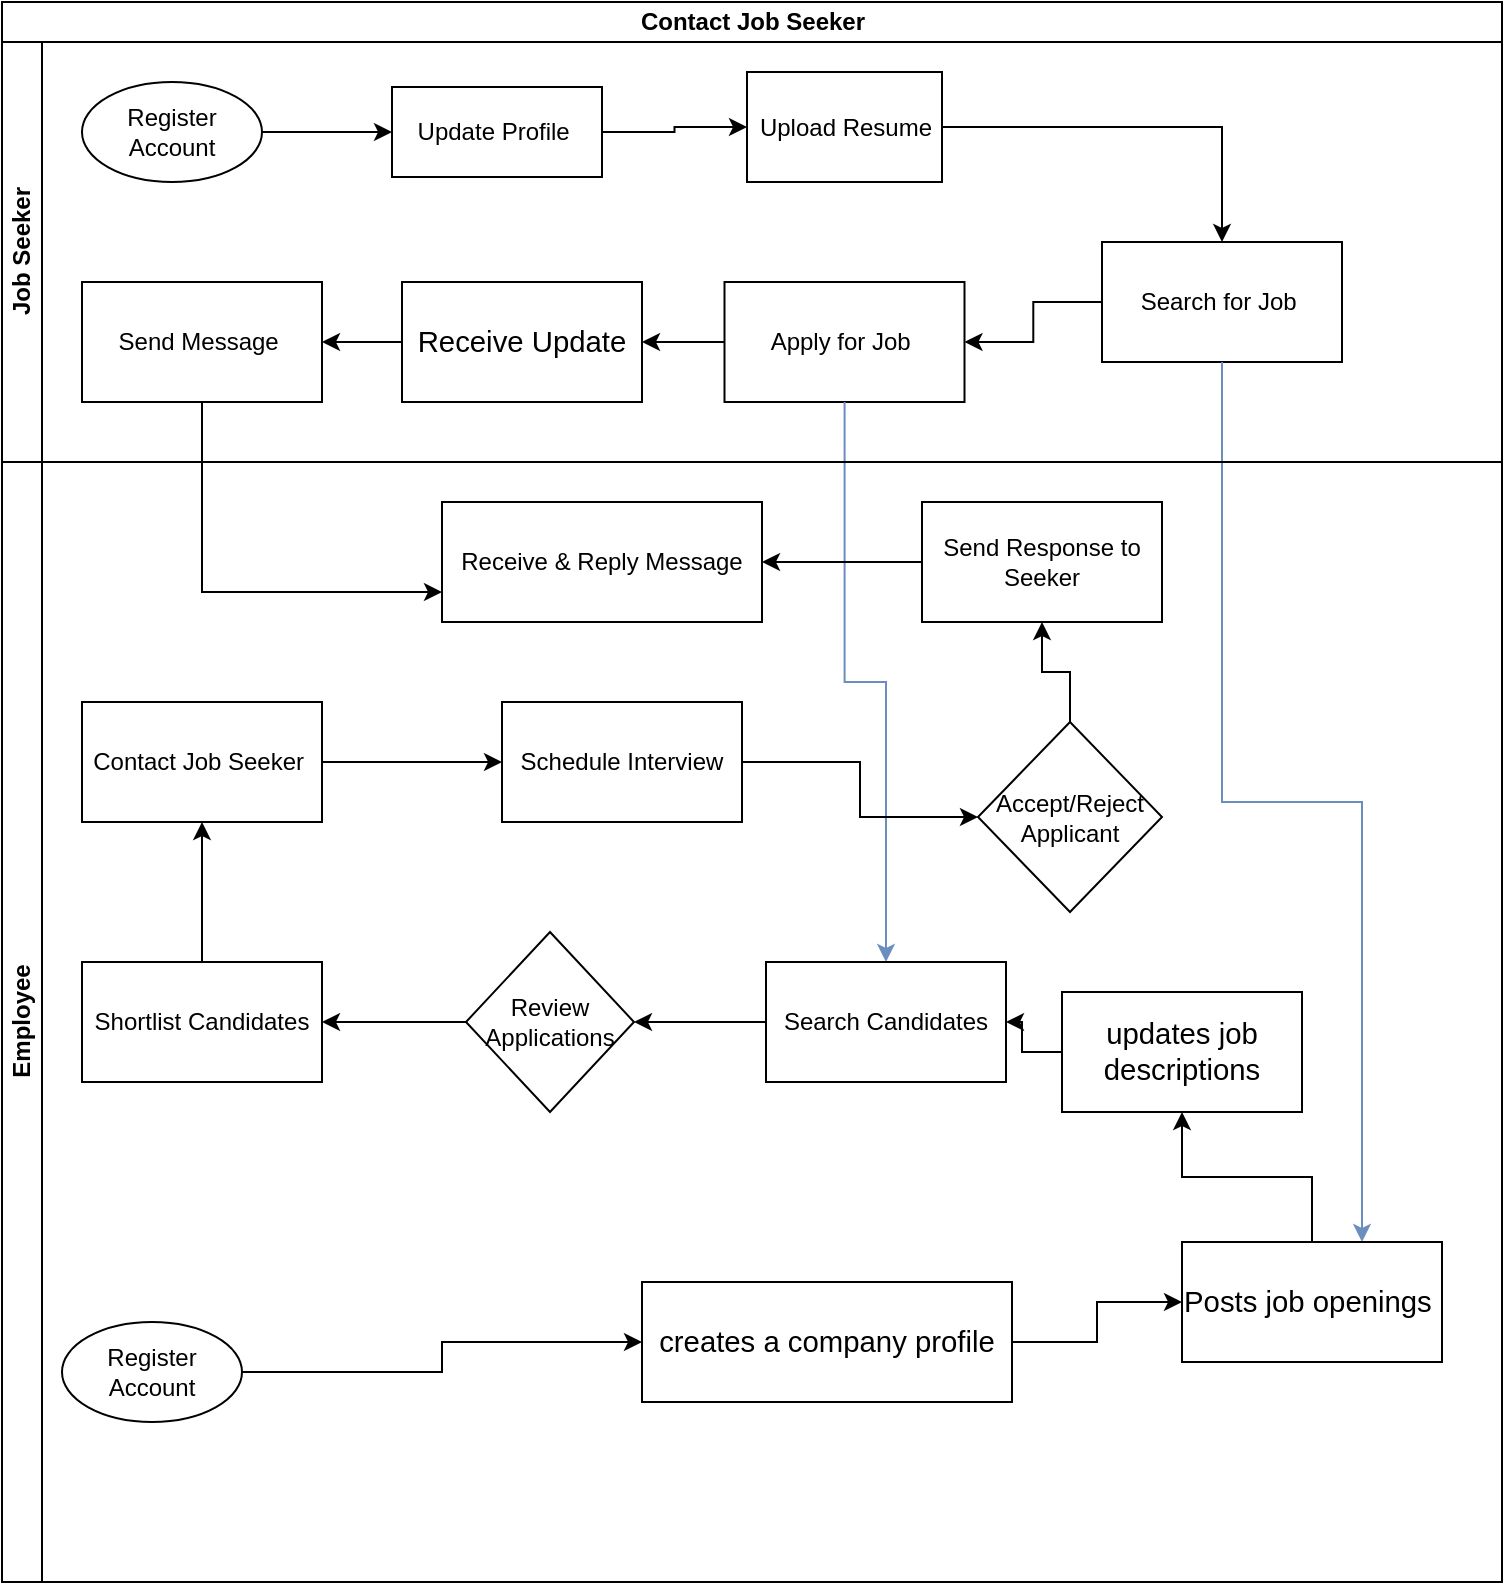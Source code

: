 <mxfile version="26.1.1">
  <diagram id="prtHgNgQTEPvFCAcTncT" name="Page-1">
    <mxGraphModel dx="1050" dy="522" grid="1" gridSize="10" guides="1" tooltips="1" connect="1" arrows="1" fold="1" page="1" pageScale="1" pageWidth="827" pageHeight="1169" math="0" shadow="0">
      <root>
        <mxCell id="0" />
        <mxCell id="1" parent="0" />
        <mxCell id="PhMuikcm6n4okIbUqbu8-10" value="Contact Job Seeker" style="swimlane;childLayout=stackLayout;resizeParent=1;resizeParentMax=0;horizontal=1;startSize=20;horizontalStack=0;html=1;" parent="1" vertex="1">
          <mxGeometry x="140" y="260" width="750" height="790" as="geometry" />
        </mxCell>
        <mxCell id="PhMuikcm6n4okIbUqbu8-11" value="Job Seeker" style="swimlane;startSize=20;horizontal=0;html=1;direction=east;" parent="PhMuikcm6n4okIbUqbu8-10" vertex="1">
          <mxGeometry y="20" width="750" height="210" as="geometry">
            <mxRectangle y="20" width="480" height="30" as="alternateBounds" />
          </mxGeometry>
        </mxCell>
        <mxCell id="PhMuikcm6n4okIbUqbu8-29" value="" style="edgeStyle=orthogonalEdgeStyle;rounded=0;orthogonalLoop=1;jettySize=auto;html=1;" parent="PhMuikcm6n4okIbUqbu8-11" source="PhMuikcm6n4okIbUqbu8-14" target="PhMuikcm6n4okIbUqbu8-28" edge="1">
          <mxGeometry relative="1" as="geometry" />
        </mxCell>
        <mxCell id="PhMuikcm6n4okIbUqbu8-14" value="Register Account" style="ellipse;whiteSpace=wrap;html=1;" parent="PhMuikcm6n4okIbUqbu8-11" vertex="1">
          <mxGeometry x="40" y="20" width="90" height="50" as="geometry" />
        </mxCell>
        <mxCell id="PhMuikcm6n4okIbUqbu8-31" value="" style="edgeStyle=orthogonalEdgeStyle;rounded=0;orthogonalLoop=1;jettySize=auto;html=1;" parent="PhMuikcm6n4okIbUqbu8-11" source="PhMuikcm6n4okIbUqbu8-28" target="PhMuikcm6n4okIbUqbu8-30" edge="1">
          <mxGeometry relative="1" as="geometry" />
        </mxCell>
        <mxCell id="PhMuikcm6n4okIbUqbu8-28" value="Update Profile&amp;nbsp;" style="whiteSpace=wrap;html=1;" parent="PhMuikcm6n4okIbUqbu8-11" vertex="1">
          <mxGeometry x="195" y="22.5" width="105" height="45" as="geometry" />
        </mxCell>
        <mxCell id="PhMuikcm6n4okIbUqbu8-34" value="" style="edgeStyle=orthogonalEdgeStyle;rounded=0;orthogonalLoop=1;jettySize=auto;html=1;" parent="PhMuikcm6n4okIbUqbu8-11" source="PhMuikcm6n4okIbUqbu8-30" target="PhMuikcm6n4okIbUqbu8-33" edge="1">
          <mxGeometry relative="1" as="geometry" />
        </mxCell>
        <mxCell id="PhMuikcm6n4okIbUqbu8-30" value="Upload Resume" style="whiteSpace=wrap;html=1;" parent="PhMuikcm6n4okIbUqbu8-11" vertex="1">
          <mxGeometry x="372.5" y="15" width="97.5" height="55" as="geometry" />
        </mxCell>
        <mxCell id="PhMuikcm6n4okIbUqbu8-36" value="" style="edgeStyle=orthogonalEdgeStyle;rounded=0;orthogonalLoop=1;jettySize=auto;html=1;" parent="PhMuikcm6n4okIbUqbu8-11" source="PhMuikcm6n4okIbUqbu8-33" target="PhMuikcm6n4okIbUqbu8-35" edge="1">
          <mxGeometry relative="1" as="geometry" />
        </mxCell>
        <mxCell id="PhMuikcm6n4okIbUqbu8-33" value="Search for Job&amp;nbsp;" style="whiteSpace=wrap;html=1;" parent="PhMuikcm6n4okIbUqbu8-11" vertex="1">
          <mxGeometry x="550" y="100" width="120" height="60" as="geometry" />
        </mxCell>
        <mxCell id="PhMuikcm6n4okIbUqbu8-70" value="" style="edgeStyle=orthogonalEdgeStyle;rounded=0;orthogonalLoop=1;jettySize=auto;html=1;" parent="PhMuikcm6n4okIbUqbu8-11" source="PhMuikcm6n4okIbUqbu8-35" target="PhMuikcm6n4okIbUqbu8-69" edge="1">
          <mxGeometry relative="1" as="geometry" />
        </mxCell>
        <mxCell id="PhMuikcm6n4okIbUqbu8-35" value="Apply for Job&amp;nbsp;" style="whiteSpace=wrap;html=1;" parent="PhMuikcm6n4okIbUqbu8-11" vertex="1">
          <mxGeometry x="361.25" y="120" width="120" height="60" as="geometry" />
        </mxCell>
        <mxCell id="PhMuikcm6n4okIbUqbu8-72" value="" style="edgeStyle=orthogonalEdgeStyle;rounded=0;orthogonalLoop=1;jettySize=auto;html=1;" parent="PhMuikcm6n4okIbUqbu8-11" source="PhMuikcm6n4okIbUqbu8-69" target="PhMuikcm6n4okIbUqbu8-71" edge="1">
          <mxGeometry relative="1" as="geometry" />
        </mxCell>
        <mxCell id="PhMuikcm6n4okIbUqbu8-69" value="&lt;span style=&quot;font-size:11.0pt;line-height:&lt;br/&gt;115%;font-family:&amp;quot;Arial&amp;quot;,sans-serif;mso-ascii-theme-font:minor-latin;&lt;br/&gt;mso-fareast-font-family:&amp;quot;Yu Gothic&amp;quot;;mso-fareast-theme-font:minor-fareast;&lt;br/&gt;mso-hansi-theme-font:minor-latin;mso-bidi-theme-font:minor-latin;mso-ansi-language:&lt;br/&gt;VI;mso-fareast-language:JA;mso-bidi-language:AR-SA&quot; lang=&quot;VI&quot;&gt;Receive Update&lt;/span&gt;" style="whiteSpace=wrap;html=1;" parent="PhMuikcm6n4okIbUqbu8-11" vertex="1">
          <mxGeometry x="200" y="120" width="120" height="60" as="geometry" />
        </mxCell>
        <mxCell id="PhMuikcm6n4okIbUqbu8-71" value="Send Message&amp;nbsp;" style="whiteSpace=wrap;html=1;" parent="PhMuikcm6n4okIbUqbu8-11" vertex="1">
          <mxGeometry x="40" y="120" width="120" height="60" as="geometry" />
        </mxCell>
        <mxCell id="PhMuikcm6n4okIbUqbu8-42" style="edgeStyle=orthogonalEdgeStyle;rounded=0;orthogonalLoop=1;jettySize=auto;html=1;fillColor=#dae8fc;strokeColor=#6c8ebf;" parent="PhMuikcm6n4okIbUqbu8-10" source="PhMuikcm6n4okIbUqbu8-33" target="PhMuikcm6n4okIbUqbu8-37" edge="1">
          <mxGeometry relative="1" as="geometry">
            <Array as="points">
              <mxPoint x="610" y="400" />
              <mxPoint x="680" y="400" />
            </Array>
          </mxGeometry>
        </mxCell>
        <mxCell id="PhMuikcm6n4okIbUqbu8-46" style="edgeStyle=orthogonalEdgeStyle;rounded=0;orthogonalLoop=1;jettySize=auto;html=1;fillColor=#dae8fc;strokeColor=#6c8ebf;" parent="PhMuikcm6n4okIbUqbu8-10" source="PhMuikcm6n4okIbUqbu8-35" target="PhMuikcm6n4okIbUqbu8-43" edge="1">
          <mxGeometry relative="1" as="geometry" />
        </mxCell>
        <mxCell id="PhMuikcm6n4okIbUqbu8-12" value="Employee" style="swimlane;startSize=20;horizontal=0;html=1;" parent="PhMuikcm6n4okIbUqbu8-10" vertex="1">
          <mxGeometry y="230" width="750" height="560" as="geometry" />
        </mxCell>
        <mxCell id="PhMuikcm6n4okIbUqbu8-27" value="" style="edgeStyle=orthogonalEdgeStyle;rounded=0;orthogonalLoop=1;jettySize=auto;html=1;" parent="PhMuikcm6n4okIbUqbu8-12" source="PhMuikcm6n4okIbUqbu8-25" target="PhMuikcm6n4okIbUqbu8-26" edge="1">
          <mxGeometry relative="1" as="geometry" />
        </mxCell>
        <mxCell id="PhMuikcm6n4okIbUqbu8-25" value="Register Account" style="ellipse;whiteSpace=wrap;html=1;" parent="PhMuikcm6n4okIbUqbu8-12" vertex="1">
          <mxGeometry x="30" y="430" width="90" height="50" as="geometry" />
        </mxCell>
        <mxCell id="PhMuikcm6n4okIbUqbu8-38" value="" style="edgeStyle=orthogonalEdgeStyle;rounded=0;orthogonalLoop=1;jettySize=auto;html=1;" parent="PhMuikcm6n4okIbUqbu8-12" source="PhMuikcm6n4okIbUqbu8-26" target="PhMuikcm6n4okIbUqbu8-37" edge="1">
          <mxGeometry relative="1" as="geometry" />
        </mxCell>
        <mxCell id="PhMuikcm6n4okIbUqbu8-26" value="&lt;span style=&quot;font-size:11.0pt;line-height:&lt;br/&gt;115%;font-family:&amp;quot;Arial&amp;quot;,sans-serif;mso-ascii-theme-font:minor-latin;&lt;br/&gt;mso-fareast-font-family:&amp;quot;Yu Gothic&amp;quot;;mso-fareast-theme-font:minor-fareast;&lt;br/&gt;mso-hansi-theme-font:minor-latin;mso-bidi-theme-font:minor-latin;mso-ansi-language:&lt;br/&gt;VI;mso-fareast-language:JA;mso-bidi-language:AR-SA&quot; lang=&quot;VI&quot;&gt;creates a company profile&lt;/span&gt;" style="whiteSpace=wrap;html=1;" parent="PhMuikcm6n4okIbUqbu8-12" vertex="1">
          <mxGeometry x="320" y="410" width="185" height="60" as="geometry" />
        </mxCell>
        <mxCell id="PhMuikcm6n4okIbUqbu8-41" value="" style="edgeStyle=orthogonalEdgeStyle;rounded=0;orthogonalLoop=1;jettySize=auto;html=1;" parent="PhMuikcm6n4okIbUqbu8-12" source="PhMuikcm6n4okIbUqbu8-37" target="PhMuikcm6n4okIbUqbu8-40" edge="1">
          <mxGeometry relative="1" as="geometry" />
        </mxCell>
        <mxCell id="PhMuikcm6n4okIbUqbu8-37" value="&lt;span style=&quot;font-size:11.0pt;line-height:&lt;br/&gt;115%;font-family:&amp;quot;Arial&amp;quot;,sans-serif;mso-ascii-theme-font:minor-latin;&lt;br/&gt;mso-fareast-font-family:&amp;quot;Yu Gothic&amp;quot;;mso-fareast-theme-font:minor-fareast;&lt;br/&gt;mso-hansi-theme-font:minor-latin;mso-bidi-theme-font:minor-latin;mso-ansi-language:&lt;br/&gt;VI;mso-fareast-language:JA;mso-bidi-language:AR-SA&quot; lang=&quot;VI&quot;&gt;Posts job openings&amp;nbsp;&lt;/span&gt;" style="whiteSpace=wrap;html=1;" parent="PhMuikcm6n4okIbUqbu8-12" vertex="1">
          <mxGeometry x="590" y="390" width="130" height="60" as="geometry" />
        </mxCell>
        <mxCell id="PhMuikcm6n4okIbUqbu8-44" value="" style="edgeStyle=orthogonalEdgeStyle;rounded=0;orthogonalLoop=1;jettySize=auto;html=1;" parent="PhMuikcm6n4okIbUqbu8-12" source="PhMuikcm6n4okIbUqbu8-40" target="PhMuikcm6n4okIbUqbu8-43" edge="1">
          <mxGeometry relative="1" as="geometry" />
        </mxCell>
        <mxCell id="PhMuikcm6n4okIbUqbu8-40" value="&lt;span style=&quot;font-size:11.0pt;line-height:&lt;br/&gt;115%;font-family:&amp;quot;Arial&amp;quot;,sans-serif;mso-ascii-theme-font:minor-latin;&lt;br/&gt;mso-fareast-font-family:&amp;quot;Yu Gothic&amp;quot;;mso-fareast-theme-font:minor-fareast;&lt;br/&gt;mso-hansi-theme-font:minor-latin;mso-bidi-theme-font:minor-latin;mso-ansi-language:&lt;br/&gt;VI;mso-fareast-language:JA;mso-bidi-language:AR-SA&quot; lang=&quot;VI&quot;&gt;updates job descriptions&lt;/span&gt;" style="whiteSpace=wrap;html=1;" parent="PhMuikcm6n4okIbUqbu8-12" vertex="1">
          <mxGeometry x="530" y="265" width="120" height="60" as="geometry" />
        </mxCell>
        <mxCell id="PhMuikcm6n4okIbUqbu8-50" value="" style="edgeStyle=orthogonalEdgeStyle;rounded=0;orthogonalLoop=1;jettySize=auto;html=1;" parent="PhMuikcm6n4okIbUqbu8-12" source="PhMuikcm6n4okIbUqbu8-43" target="PhMuikcm6n4okIbUqbu8-49" edge="1">
          <mxGeometry relative="1" as="geometry" />
        </mxCell>
        <mxCell id="PhMuikcm6n4okIbUqbu8-43" value="Search Candidates" style="whiteSpace=wrap;html=1;" parent="PhMuikcm6n4okIbUqbu8-12" vertex="1">
          <mxGeometry x="382" y="250" width="120" height="60" as="geometry" />
        </mxCell>
        <mxCell id="PhMuikcm6n4okIbUqbu8-52" value="" style="edgeStyle=orthogonalEdgeStyle;rounded=0;orthogonalLoop=1;jettySize=auto;html=1;" parent="PhMuikcm6n4okIbUqbu8-12" source="PhMuikcm6n4okIbUqbu8-49" target="PhMuikcm6n4okIbUqbu8-51" edge="1">
          <mxGeometry relative="1" as="geometry" />
        </mxCell>
        <mxCell id="PhMuikcm6n4okIbUqbu8-49" value="Review Applications" style="rhombus;whiteSpace=wrap;html=1;" parent="PhMuikcm6n4okIbUqbu8-12" vertex="1">
          <mxGeometry x="232" y="235" width="84" height="90" as="geometry" />
        </mxCell>
        <mxCell id="PhMuikcm6n4okIbUqbu8-54" value="" style="edgeStyle=orthogonalEdgeStyle;rounded=0;orthogonalLoop=1;jettySize=auto;html=1;" parent="PhMuikcm6n4okIbUqbu8-12" source="PhMuikcm6n4okIbUqbu8-51" target="PhMuikcm6n4okIbUqbu8-53" edge="1">
          <mxGeometry relative="1" as="geometry" />
        </mxCell>
        <mxCell id="PhMuikcm6n4okIbUqbu8-51" value="Shortlist Candidates" style="whiteSpace=wrap;html=1;" parent="PhMuikcm6n4okIbUqbu8-12" vertex="1">
          <mxGeometry x="40" y="250" width="120" height="60" as="geometry" />
        </mxCell>
        <mxCell id="PhMuikcm6n4okIbUqbu8-56" value="" style="edgeStyle=orthogonalEdgeStyle;rounded=0;orthogonalLoop=1;jettySize=auto;html=1;" parent="PhMuikcm6n4okIbUqbu8-12" source="PhMuikcm6n4okIbUqbu8-53" target="PhMuikcm6n4okIbUqbu8-55" edge="1">
          <mxGeometry relative="1" as="geometry" />
        </mxCell>
        <mxCell id="PhMuikcm6n4okIbUqbu8-53" value="Contact Job Seeker&amp;nbsp;" style="whiteSpace=wrap;html=1;" parent="PhMuikcm6n4okIbUqbu8-12" vertex="1">
          <mxGeometry x="40" y="120" width="120" height="60" as="geometry" />
        </mxCell>
        <mxCell id="PhMuikcm6n4okIbUqbu8-61" value="" style="edgeStyle=orthogonalEdgeStyle;rounded=0;orthogonalLoop=1;jettySize=auto;html=1;" parent="PhMuikcm6n4okIbUqbu8-12" source="PhMuikcm6n4okIbUqbu8-55" target="PhMuikcm6n4okIbUqbu8-60" edge="1">
          <mxGeometry relative="1" as="geometry" />
        </mxCell>
        <mxCell id="PhMuikcm6n4okIbUqbu8-55" value="Schedule Interview" style="whiteSpace=wrap;html=1;" parent="PhMuikcm6n4okIbUqbu8-12" vertex="1">
          <mxGeometry x="250" y="120" width="120" height="60" as="geometry" />
        </mxCell>
        <mxCell id="PhMuikcm6n4okIbUqbu8-63" value="" style="edgeStyle=orthogonalEdgeStyle;rounded=0;orthogonalLoop=1;jettySize=auto;html=1;" parent="PhMuikcm6n4okIbUqbu8-12" source="PhMuikcm6n4okIbUqbu8-60" target="PhMuikcm6n4okIbUqbu8-62" edge="1">
          <mxGeometry relative="1" as="geometry" />
        </mxCell>
        <mxCell id="PhMuikcm6n4okIbUqbu8-60" value="Accept/Reject Applicant" style="rhombus;whiteSpace=wrap;html=1;" parent="PhMuikcm6n4okIbUqbu8-12" vertex="1">
          <mxGeometry x="488" y="130" width="92" height="95" as="geometry" />
        </mxCell>
        <mxCell id="PhMuikcm6n4okIbUqbu8-68" value="" style="edgeStyle=orthogonalEdgeStyle;rounded=0;orthogonalLoop=1;jettySize=auto;html=1;" parent="PhMuikcm6n4okIbUqbu8-12" source="PhMuikcm6n4okIbUqbu8-62" target="PhMuikcm6n4okIbUqbu8-67" edge="1">
          <mxGeometry relative="1" as="geometry" />
        </mxCell>
        <mxCell id="PhMuikcm6n4okIbUqbu8-62" value="Send Response to Seeker" style="whiteSpace=wrap;html=1;" parent="PhMuikcm6n4okIbUqbu8-12" vertex="1">
          <mxGeometry x="460" y="20" width="120" height="60" as="geometry" />
        </mxCell>
        <mxCell id="PhMuikcm6n4okIbUqbu8-67" value="Receive &amp;amp; Reply Message" style="whiteSpace=wrap;html=1;" parent="PhMuikcm6n4okIbUqbu8-12" vertex="1">
          <mxGeometry x="220" y="20" width="160" height="60" as="geometry" />
        </mxCell>
        <mxCell id="PhMuikcm6n4okIbUqbu8-73" style="edgeStyle=orthogonalEdgeStyle;rounded=0;orthogonalLoop=1;jettySize=auto;html=1;exitX=0.5;exitY=1;exitDx=0;exitDy=0;entryX=0;entryY=0.75;entryDx=0;entryDy=0;" parent="PhMuikcm6n4okIbUqbu8-10" source="PhMuikcm6n4okIbUqbu8-71" target="PhMuikcm6n4okIbUqbu8-67" edge="1">
          <mxGeometry relative="1" as="geometry" />
        </mxCell>
      </root>
    </mxGraphModel>
  </diagram>
</mxfile>
